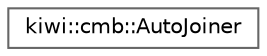 digraph "Graphical Class Hierarchy"
{
 // LATEX_PDF_SIZE
  bgcolor="transparent";
  edge [fontname=Helvetica,fontsize=10,labelfontname=Helvetica,labelfontsize=10];
  node [fontname=Helvetica,fontsize=10,shape=box,height=0.2,width=0.4];
  rankdir="LR";
  Node0 [id="Node000000",label="kiwi::cmb::AutoJoiner",height=0.2,width=0.4,color="grey40", fillcolor="white", style="filled",URL="$classkiwi_1_1cmb_1_1AutoJoiner.html",tooltip=" "];
}

